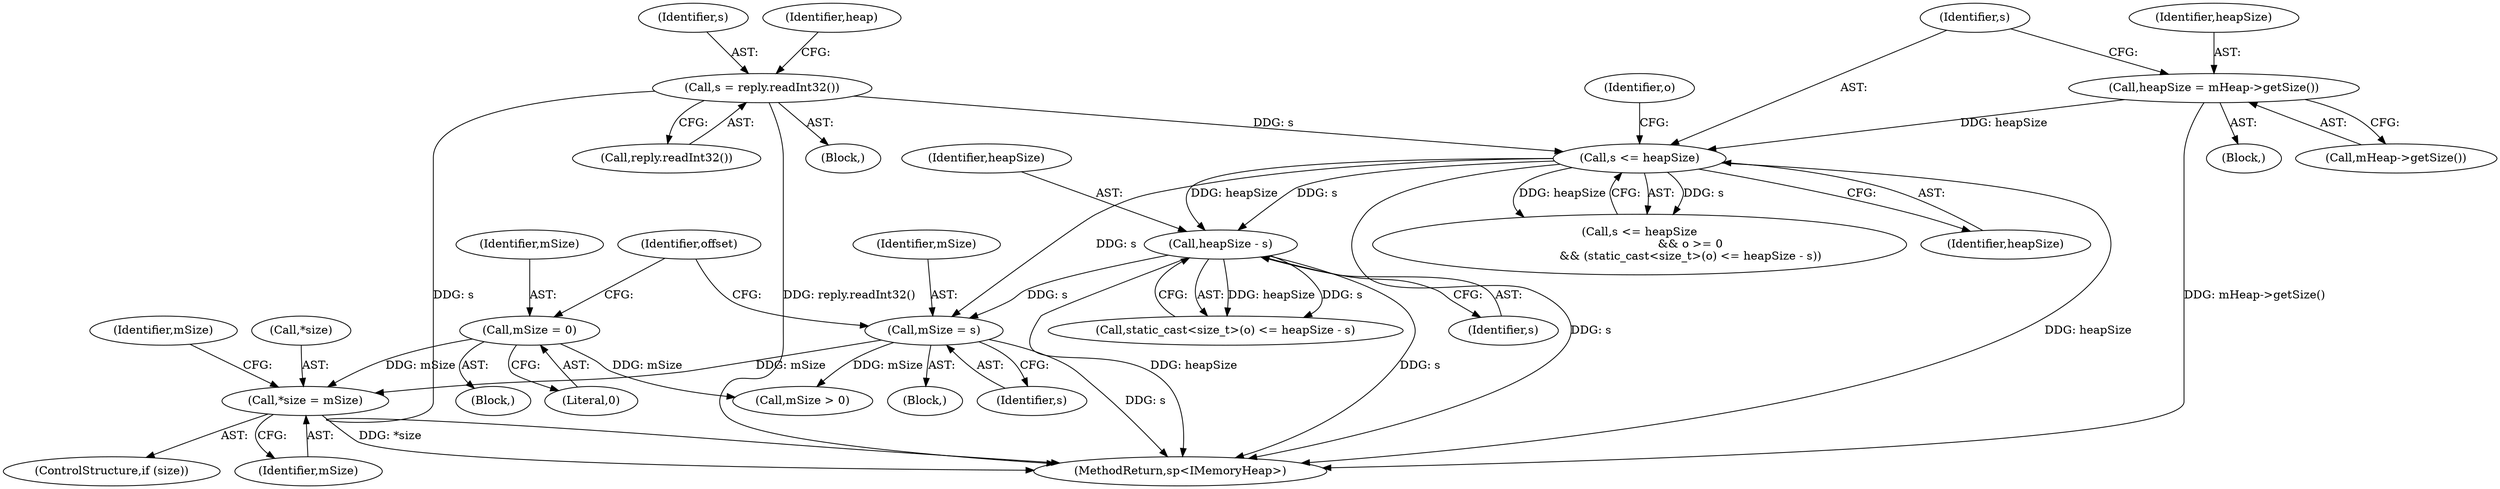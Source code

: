 digraph "0_Android_f3199c228aced7858b75a8070b8358c155ae0149@pointer" {
"1000202" [label="(Call,*size = mSize)"];
"1000176" [label="(Call,mSize = s)"];
"1000158" [label="(Call,s <= heapSize)"];
"1000132" [label="(Call,s = reply.readInt32())"];
"1000153" [label="(Call,heapSize = mHeap->getSize())"];
"1000169" [label="(Call,heapSize - s)"];
"1000191" [label="(Call,mSize = 0)"];
"1000158" [label="(Call,s <= heapSize)"];
"1000192" [label="(Identifier,mSize)"];
"1000169" [label="(Call,heapSize - s)"];
"1000209" [label="(Identifier,mSize)"];
"1000172" [label="(Block,)"];
"1000163" [label="(Identifier,o)"];
"1000178" [label="(Identifier,s)"];
"1000200" [label="(ControlStructure,if (size))"];
"1000205" [label="(Identifier,mSize)"];
"1000193" [label="(Literal,0)"];
"1000122" [label="(Block,)"];
"1000177" [label="(Identifier,mSize)"];
"1000155" [label="(Call,mHeap->getSize())"];
"1000195" [label="(Identifier,offset)"];
"1000171" [label="(Identifier,s)"];
"1000191" [label="(Call,mSize = 0)"];
"1000151" [label="(Block,)"];
"1000134" [label="(Call,reply.readInt32())"];
"1000213" [label="(MethodReturn,sp<IMemoryHeap>)"];
"1000165" [label="(Call,static_cast<size_t>(o) <= heapSize - s)"];
"1000208" [label="(Call,mSize > 0)"];
"1000202" [label="(Call,*size = mSize)"];
"1000137" [label="(Identifier,heap)"];
"1000133" [label="(Identifier,s)"];
"1000153" [label="(Call,heapSize = mHeap->getSize())"];
"1000159" [label="(Identifier,s)"];
"1000154" [label="(Identifier,heapSize)"];
"1000170" [label="(Identifier,heapSize)"];
"1000157" [label="(Call,s <= heapSize\n                            && o >= 0\n                            && (static_cast<size_t>(o) <= heapSize - s))"];
"1000176" [label="(Call,mSize = s)"];
"1000180" [label="(Block,)"];
"1000203" [label="(Call,*size)"];
"1000132" [label="(Call,s = reply.readInt32())"];
"1000160" [label="(Identifier,heapSize)"];
"1000202" -> "1000200"  [label="AST: "];
"1000202" -> "1000205"  [label="CFG: "];
"1000203" -> "1000202"  [label="AST: "];
"1000205" -> "1000202"  [label="AST: "];
"1000209" -> "1000202"  [label="CFG: "];
"1000202" -> "1000213"  [label="DDG: *size"];
"1000176" -> "1000202"  [label="DDG: mSize"];
"1000191" -> "1000202"  [label="DDG: mSize"];
"1000176" -> "1000172"  [label="AST: "];
"1000176" -> "1000178"  [label="CFG: "];
"1000177" -> "1000176"  [label="AST: "];
"1000178" -> "1000176"  [label="AST: "];
"1000195" -> "1000176"  [label="CFG: "];
"1000176" -> "1000213"  [label="DDG: s"];
"1000158" -> "1000176"  [label="DDG: s"];
"1000169" -> "1000176"  [label="DDG: s"];
"1000176" -> "1000208"  [label="DDG: mSize"];
"1000158" -> "1000157"  [label="AST: "];
"1000158" -> "1000160"  [label="CFG: "];
"1000159" -> "1000158"  [label="AST: "];
"1000160" -> "1000158"  [label="AST: "];
"1000163" -> "1000158"  [label="CFG: "];
"1000157" -> "1000158"  [label="CFG: "];
"1000158" -> "1000213"  [label="DDG: s"];
"1000158" -> "1000213"  [label="DDG: heapSize"];
"1000158" -> "1000157"  [label="DDG: s"];
"1000158" -> "1000157"  [label="DDG: heapSize"];
"1000132" -> "1000158"  [label="DDG: s"];
"1000153" -> "1000158"  [label="DDG: heapSize"];
"1000158" -> "1000169"  [label="DDG: heapSize"];
"1000158" -> "1000169"  [label="DDG: s"];
"1000132" -> "1000122"  [label="AST: "];
"1000132" -> "1000134"  [label="CFG: "];
"1000133" -> "1000132"  [label="AST: "];
"1000134" -> "1000132"  [label="AST: "];
"1000137" -> "1000132"  [label="CFG: "];
"1000132" -> "1000213"  [label="DDG: reply.readInt32()"];
"1000132" -> "1000213"  [label="DDG: s"];
"1000153" -> "1000151"  [label="AST: "];
"1000153" -> "1000155"  [label="CFG: "];
"1000154" -> "1000153"  [label="AST: "];
"1000155" -> "1000153"  [label="AST: "];
"1000159" -> "1000153"  [label="CFG: "];
"1000153" -> "1000213"  [label="DDG: mHeap->getSize()"];
"1000169" -> "1000165"  [label="AST: "];
"1000169" -> "1000171"  [label="CFG: "];
"1000170" -> "1000169"  [label="AST: "];
"1000171" -> "1000169"  [label="AST: "];
"1000165" -> "1000169"  [label="CFG: "];
"1000169" -> "1000213"  [label="DDG: heapSize"];
"1000169" -> "1000213"  [label="DDG: s"];
"1000169" -> "1000165"  [label="DDG: heapSize"];
"1000169" -> "1000165"  [label="DDG: s"];
"1000191" -> "1000180"  [label="AST: "];
"1000191" -> "1000193"  [label="CFG: "];
"1000192" -> "1000191"  [label="AST: "];
"1000193" -> "1000191"  [label="AST: "];
"1000195" -> "1000191"  [label="CFG: "];
"1000191" -> "1000208"  [label="DDG: mSize"];
}
